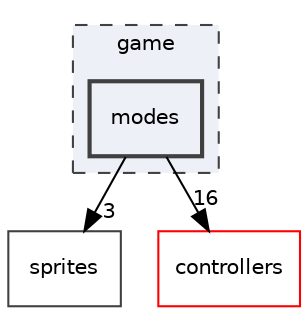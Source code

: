 digraph "game/modes"
{
 // LATEX_PDF_SIZE
  edge [fontname="Helvetica",fontsize="10",labelfontname="Helvetica",labelfontsize="10"];
  node [fontname="Helvetica",fontsize="10",shape=record];
  compound=true
  subgraph clusterdir_37c6514aeece95293041e34c0f2e0784 {
    graph [ bgcolor="#edf0f7", pencolor="grey25", style="filled,dashed,", label="game", fontname="Helvetica", fontsize="10", URL="dir_37c6514aeece95293041e34c0f2e0784.html"]
  dir_09cf33106a30a6cedbfc340f40116b87 [shape=box, label="modes", style="filled,bold,", fillcolor="#edf0f7", color="grey25", URL="dir_09cf33106a30a6cedbfc340f40116b87.html"];
  }
  dir_08bb120665109797b5051b9ad871a2ef [shape=box, label="sprites", style="", fillcolor="#edf0f7", color="grey25", URL="dir_08bb120665109797b5051b9ad871a2ef.html"];
  dir_87b6ed4386158a4d6cd0ecd5fb5bd5c2 [shape=box, label="controllers", style="", fillcolor="#edf0f7", color="red", URL="dir_87b6ed4386158a4d6cd0ecd5fb5bd5c2.html"];
  dir_09cf33106a30a6cedbfc340f40116b87->dir_08bb120665109797b5051b9ad871a2ef [headlabel="3", labeldistance=1.5 headhref="dir_000003_000005.html"];
  dir_09cf33106a30a6cedbfc340f40116b87->dir_87b6ed4386158a4d6cd0ecd5fb5bd5c2 [headlabel="16", labeldistance=1.5 headhref="dir_000003_000000.html"];
}
